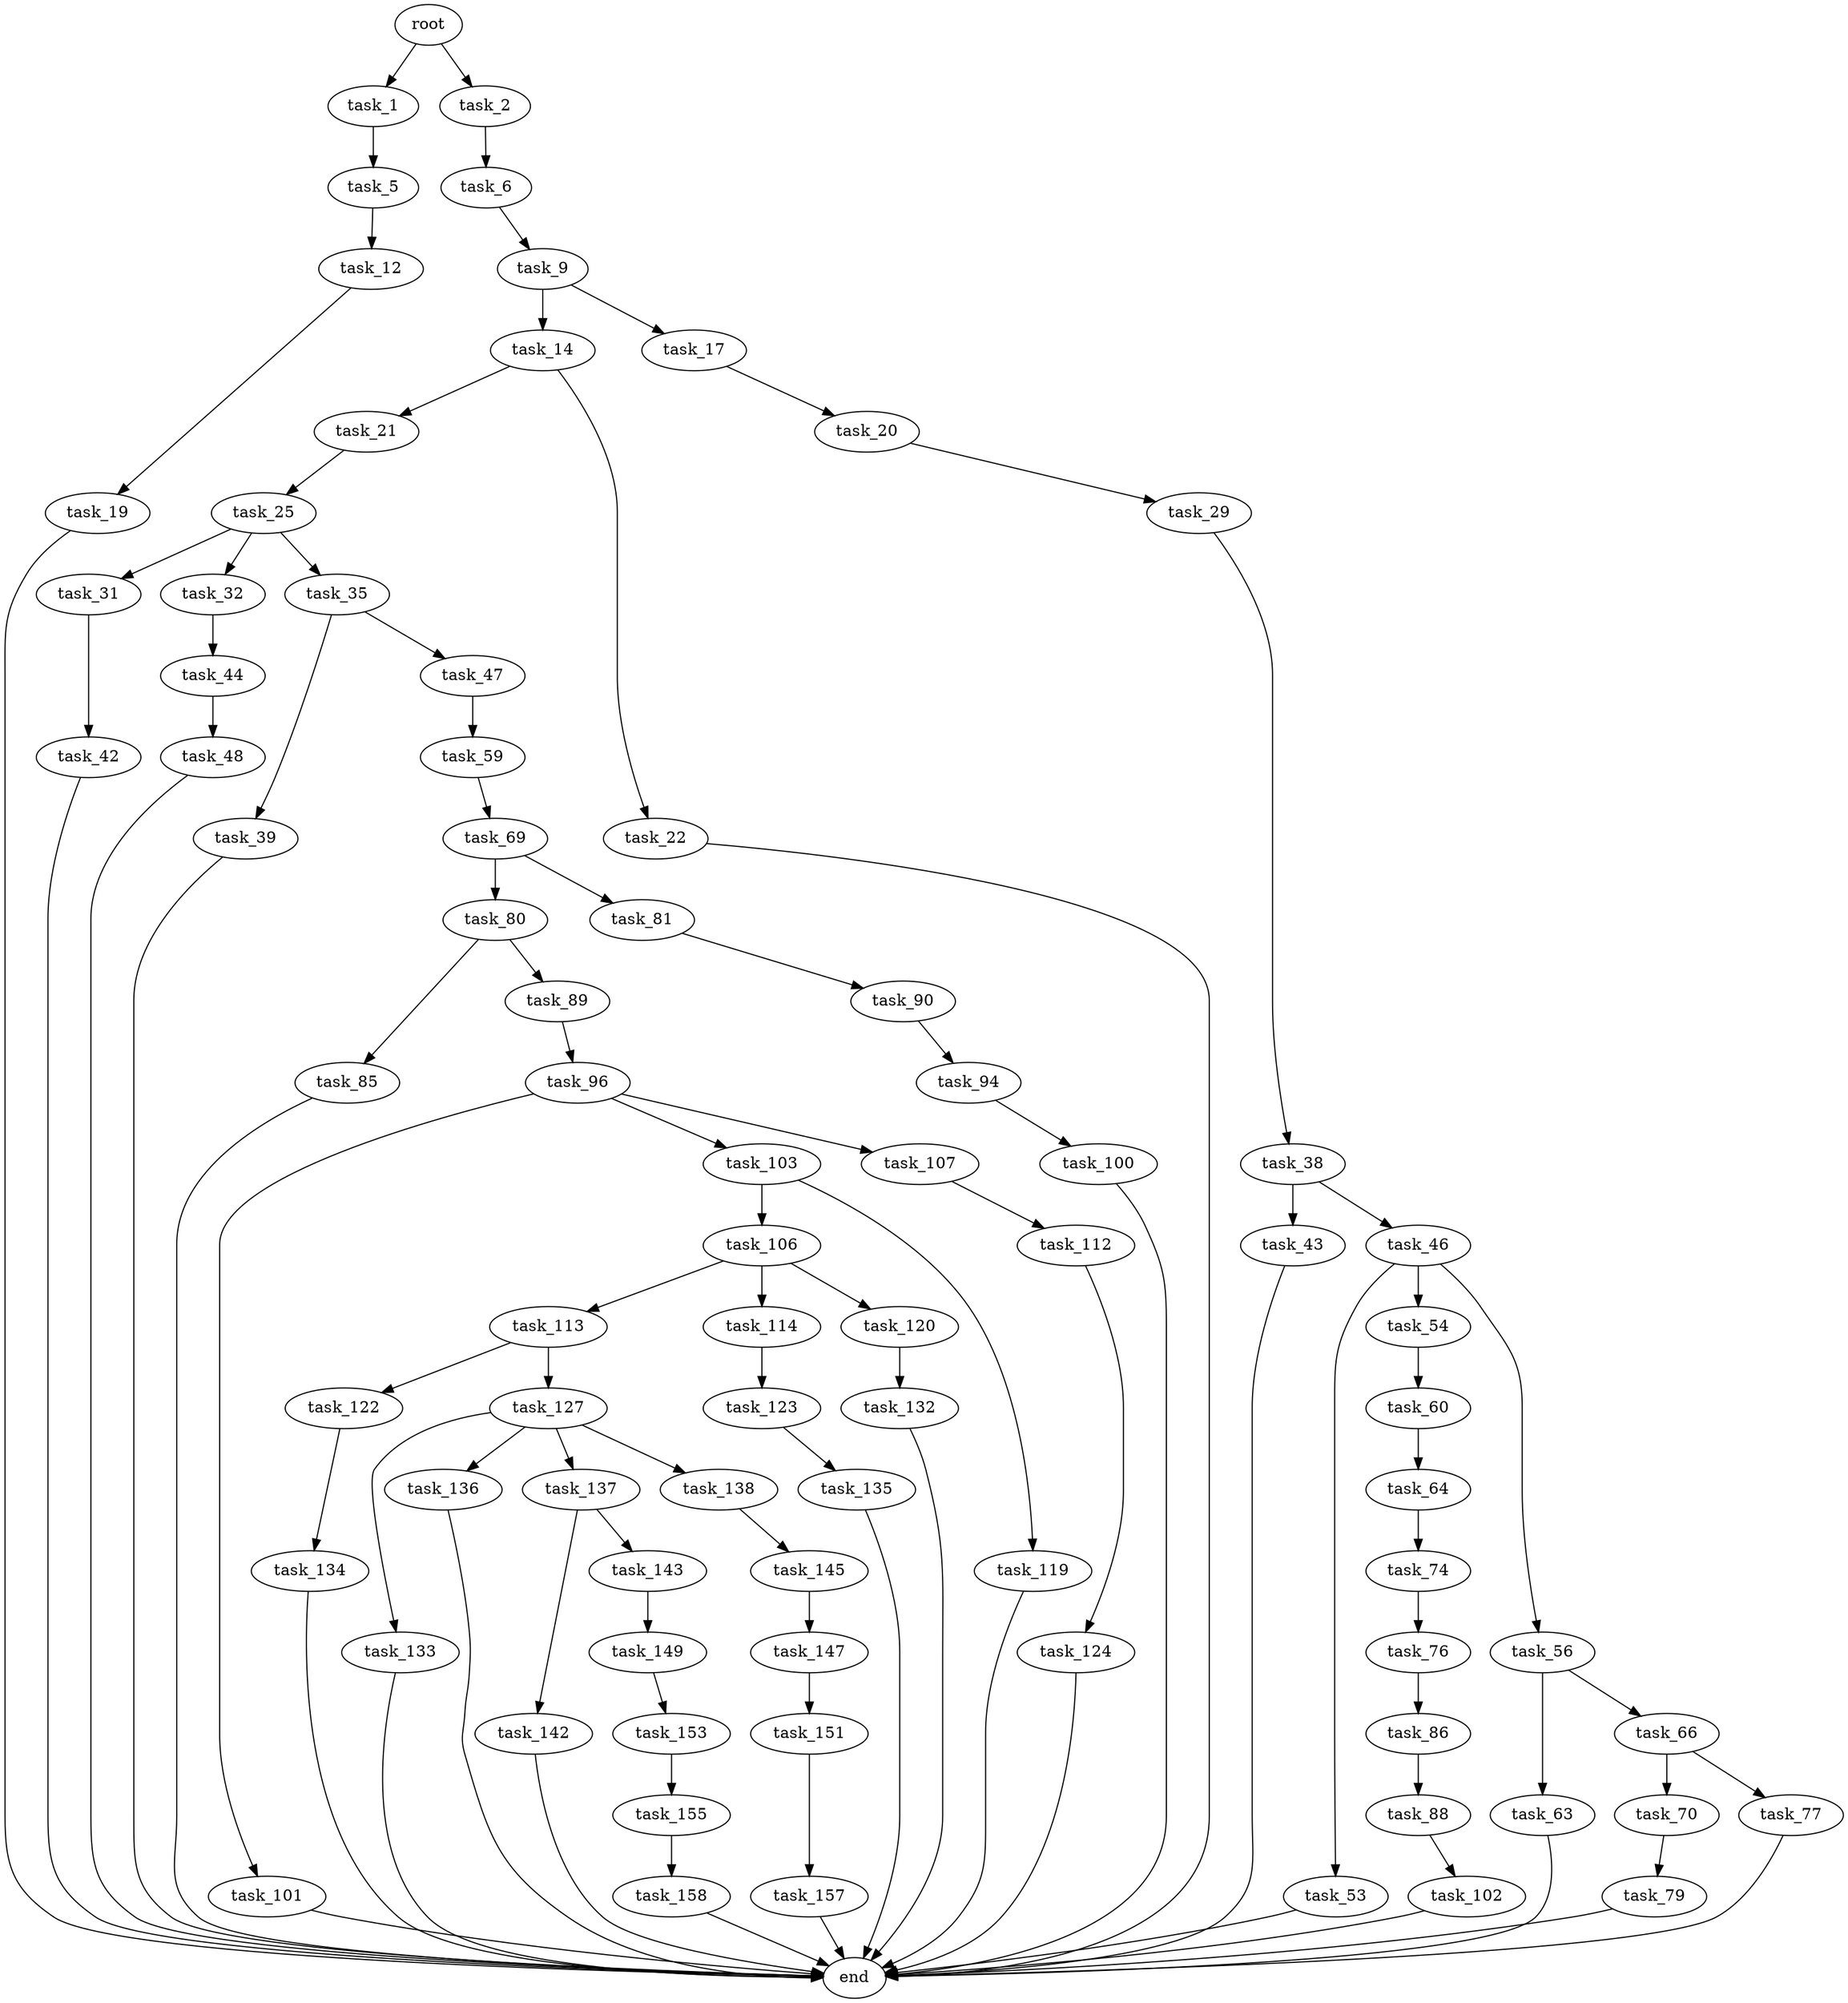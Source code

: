 digraph G {
  root [size="0.000000"];
  task_1 [size="4107278976.000000"];
  task_2 [size="134217728000.000000"];
  task_5 [size="231928233984.000000"];
  task_6 [size="40055891054.000000"];
  task_9 [size="137394119723.000000"];
  task_12 [size="782757789696.000000"];
  task_14 [size="1709632107.000000"];
  task_17 [size="1201600682.000000"];
  task_19 [size="47292296724.000000"];
  task_20 [size="10527282090.000000"];
  task_21 [size="7730768304.000000"];
  task_22 [size="368293445632.000000"];
  task_25 [size="17066155648.000000"];
  task_29 [size="9072925366.000000"];
  task_31 [size="134217728000.000000"];
  task_32 [size="5989471565.000000"];
  task_35 [size="1359625835.000000"];
  task_38 [size="1938873647.000000"];
  task_39 [size="549755813888.000000"];
  task_42 [size="2761869273.000000"];
  task_43 [size="15998489013.000000"];
  task_44 [size="167472257659.000000"];
  task_46 [size="71577475657.000000"];
  task_47 [size="15874452287.000000"];
  task_48 [size="782757789696.000000"];
  task_53 [size="62057824409.000000"];
  task_54 [size="68719476736.000000"];
  task_56 [size="2307994269.000000"];
  task_59 [size="28991029248.000000"];
  task_60 [size="633408753493.000000"];
  task_63 [size="40902972546.000000"];
  task_64 [size="173655665274.000000"];
  task_66 [size="1073741824000.000000"];
  task_69 [size="10464698670.000000"];
  task_70 [size="27528145570.000000"];
  task_74 [size="231928233984.000000"];
  task_76 [size="4123013415.000000"];
  task_77 [size="18609865080.000000"];
  task_79 [size="425841644059.000000"];
  task_80 [size="1597290365.000000"];
  task_81 [size="4686647896.000000"];
  task_85 [size="88744346529.000000"];
  task_86 [size="368293445632.000000"];
  task_88 [size="5238570899.000000"];
  task_89 [size="33398079714.000000"];
  task_90 [size="471706815184.000000"];
  task_94 [size="68719476736.000000"];
  task_96 [size="1812007764.000000"];
  task_100 [size="23705918293.000000"];
  task_101 [size="44287526856.000000"];
  task_102 [size="413578742699.000000"];
  task_103 [size="32497776868.000000"];
  task_106 [size="364025594831.000000"];
  task_107 [size="8889556925.000000"];
  task_112 [size="67667190430.000000"];
  task_113 [size="305586986120.000000"];
  task_114 [size="1054012807758.000000"];
  task_119 [size="122125645428.000000"];
  task_120 [size="549755813888.000000"];
  task_122 [size="549755813888.000000"];
  task_123 [size="68719476736.000000"];
  task_124 [size="231928233984.000000"];
  task_127 [size="385393748452.000000"];
  task_132 [size="11870697929.000000"];
  task_133 [size="231928233984.000000"];
  task_134 [size="68719476736.000000"];
  task_135 [size="163966646470.000000"];
  task_136 [size="69972072412.000000"];
  task_137 [size="28991029248.000000"];
  task_138 [size="13548229339.000000"];
  task_142 [size="922440499025.000000"];
  task_143 [size="12558985592.000000"];
  task_145 [size="14261355030.000000"];
  task_147 [size="284403767796.000000"];
  task_149 [size="368293445632.000000"];
  task_151 [size="137064793015.000000"];
  task_153 [size="61832562850.000000"];
  task_155 [size="28991029248.000000"];
  task_157 [size="8589934592.000000"];
  task_158 [size="3349747227.000000"];
  end [size="0.000000"];

  root -> task_1 [size="1.000000"];
  root -> task_2 [size="1.000000"];
  task_1 -> task_5 [size="209715200.000000"];
  task_2 -> task_6 [size="209715200.000000"];
  task_5 -> task_12 [size="301989888.000000"];
  task_6 -> task_9 [size="33554432.000000"];
  task_9 -> task_14 [size="411041792.000000"];
  task_9 -> task_17 [size="411041792.000000"];
  task_12 -> task_19 [size="679477248.000000"];
  task_14 -> task_21 [size="75497472.000000"];
  task_14 -> task_22 [size="75497472.000000"];
  task_17 -> task_20 [size="33554432.000000"];
  task_19 -> end [size="1.000000"];
  task_20 -> task_29 [size="301989888.000000"];
  task_21 -> task_25 [size="679477248.000000"];
  task_22 -> end [size="1.000000"];
  task_25 -> task_31 [size="679477248.000000"];
  task_25 -> task_32 [size="679477248.000000"];
  task_25 -> task_35 [size="679477248.000000"];
  task_29 -> task_38 [size="209715200.000000"];
  task_31 -> task_42 [size="209715200.000000"];
  task_32 -> task_44 [size="536870912.000000"];
  task_35 -> task_39 [size="33554432.000000"];
  task_35 -> task_47 [size="33554432.000000"];
  task_38 -> task_43 [size="33554432.000000"];
  task_38 -> task_46 [size="33554432.000000"];
  task_39 -> end [size="1.000000"];
  task_42 -> end [size="1.000000"];
  task_43 -> end [size="1.000000"];
  task_44 -> task_48 [size="209715200.000000"];
  task_46 -> task_53 [size="75497472.000000"];
  task_46 -> task_54 [size="75497472.000000"];
  task_46 -> task_56 [size="75497472.000000"];
  task_47 -> task_59 [size="536870912.000000"];
  task_48 -> end [size="1.000000"];
  task_53 -> end [size="1.000000"];
  task_54 -> task_60 [size="134217728.000000"];
  task_56 -> task_63 [size="134217728.000000"];
  task_56 -> task_66 [size="134217728.000000"];
  task_59 -> task_69 [size="75497472.000000"];
  task_60 -> task_64 [size="411041792.000000"];
  task_63 -> end [size="1.000000"];
  task_64 -> task_74 [size="134217728.000000"];
  task_66 -> task_70 [size="838860800.000000"];
  task_66 -> task_77 [size="838860800.000000"];
  task_69 -> task_80 [size="209715200.000000"];
  task_69 -> task_81 [size="209715200.000000"];
  task_70 -> task_79 [size="679477248.000000"];
  task_74 -> task_76 [size="301989888.000000"];
  task_76 -> task_86 [size="301989888.000000"];
  task_77 -> end [size="1.000000"];
  task_79 -> end [size="1.000000"];
  task_80 -> task_85 [size="75497472.000000"];
  task_80 -> task_89 [size="75497472.000000"];
  task_81 -> task_90 [size="411041792.000000"];
  task_85 -> end [size="1.000000"];
  task_86 -> task_88 [size="411041792.000000"];
  task_88 -> task_102 [size="134217728.000000"];
  task_89 -> task_96 [size="536870912.000000"];
  task_90 -> task_94 [size="679477248.000000"];
  task_94 -> task_100 [size="134217728.000000"];
  task_96 -> task_101 [size="33554432.000000"];
  task_96 -> task_103 [size="33554432.000000"];
  task_96 -> task_107 [size="33554432.000000"];
  task_100 -> end [size="1.000000"];
  task_101 -> end [size="1.000000"];
  task_102 -> end [size="1.000000"];
  task_103 -> task_106 [size="536870912.000000"];
  task_103 -> task_119 [size="536870912.000000"];
  task_106 -> task_113 [size="301989888.000000"];
  task_106 -> task_114 [size="301989888.000000"];
  task_106 -> task_120 [size="301989888.000000"];
  task_107 -> task_112 [size="411041792.000000"];
  task_112 -> task_124 [size="75497472.000000"];
  task_113 -> task_122 [size="209715200.000000"];
  task_113 -> task_127 [size="209715200.000000"];
  task_114 -> task_123 [size="679477248.000000"];
  task_119 -> end [size="1.000000"];
  task_120 -> task_132 [size="536870912.000000"];
  task_122 -> task_134 [size="536870912.000000"];
  task_123 -> task_135 [size="134217728.000000"];
  task_124 -> end [size="1.000000"];
  task_127 -> task_133 [size="679477248.000000"];
  task_127 -> task_136 [size="679477248.000000"];
  task_127 -> task_137 [size="679477248.000000"];
  task_127 -> task_138 [size="679477248.000000"];
  task_132 -> end [size="1.000000"];
  task_133 -> end [size="1.000000"];
  task_134 -> end [size="1.000000"];
  task_135 -> end [size="1.000000"];
  task_136 -> end [size="1.000000"];
  task_137 -> task_142 [size="75497472.000000"];
  task_137 -> task_143 [size="75497472.000000"];
  task_138 -> task_145 [size="838860800.000000"];
  task_142 -> end [size="1.000000"];
  task_143 -> task_149 [size="411041792.000000"];
  task_145 -> task_147 [size="411041792.000000"];
  task_147 -> task_151 [size="209715200.000000"];
  task_149 -> task_153 [size="411041792.000000"];
  task_151 -> task_157 [size="134217728.000000"];
  task_153 -> task_155 [size="301989888.000000"];
  task_155 -> task_158 [size="75497472.000000"];
  task_157 -> end [size="1.000000"];
  task_158 -> end [size="1.000000"];
}
